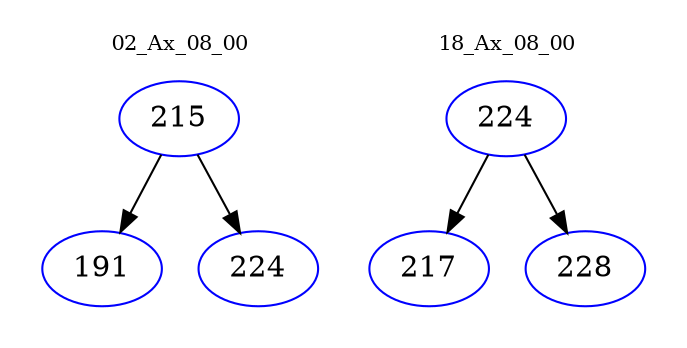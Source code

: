 digraph{
subgraph cluster_0 {
color = white
label = "02_Ax_08_00";
fontsize=10;
T0_215 [label="215", color="blue"]
T0_215 -> T0_191 [color="black"]
T0_191 [label="191", color="blue"]
T0_215 -> T0_224 [color="black"]
T0_224 [label="224", color="blue"]
}
subgraph cluster_1 {
color = white
label = "18_Ax_08_00";
fontsize=10;
T1_224 [label="224", color="blue"]
T1_224 -> T1_217 [color="black"]
T1_217 [label="217", color="blue"]
T1_224 -> T1_228 [color="black"]
T1_228 [label="228", color="blue"]
}
}
